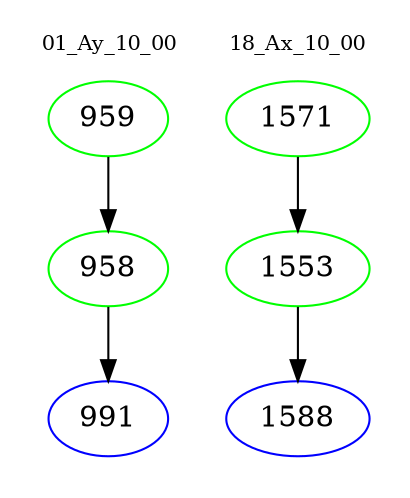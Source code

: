 digraph{
subgraph cluster_0 {
color = white
label = "01_Ay_10_00";
fontsize=10;
T0_959 [label="959", color="green"]
T0_959 -> T0_958 [color="black"]
T0_958 [label="958", color="green"]
T0_958 -> T0_991 [color="black"]
T0_991 [label="991", color="blue"]
}
subgraph cluster_1 {
color = white
label = "18_Ax_10_00";
fontsize=10;
T1_1571 [label="1571", color="green"]
T1_1571 -> T1_1553 [color="black"]
T1_1553 [label="1553", color="green"]
T1_1553 -> T1_1588 [color="black"]
T1_1588 [label="1588", color="blue"]
}
}
